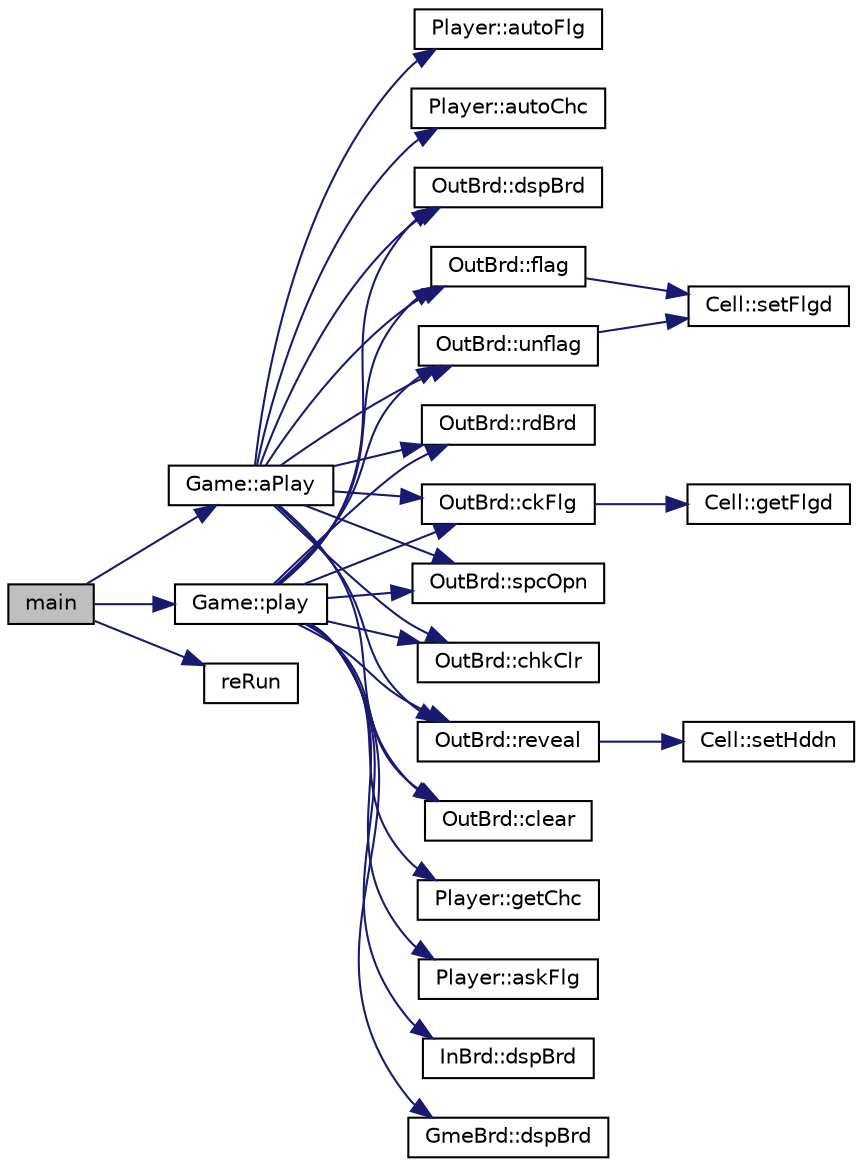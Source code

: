 digraph "main"
{
 // INTERACTIVE_SVG=YES
 // LATEX_PDF_SIZE
  edge [fontname="Helvetica",fontsize="10",labelfontname="Helvetica",labelfontsize="10"];
  node [fontname="Helvetica",fontsize="10",shape=record];
  rankdir="LR";
  Node1 [label="main",height=0.2,width=0.4,color="black", fillcolor="grey75", style="filled", fontcolor="black",tooltip=" "];
  Node1 -> Node2 [color="midnightblue",fontsize="10",style="solid"];
  Node2 [label="Game::aPlay",height=0.2,width=0.4,color="black", fillcolor="white", style="filled",URL="$dd/d1f/class_game.html#adc9795bcae2278f21f2510106a68aa4a",tooltip=" "];
  Node2 -> Node3 [color="midnightblue",fontsize="10",style="solid"];
  Node3 [label="Player::autoChc",height=0.2,width=0.4,color="black", fillcolor="white", style="filled",URL="$d8/d53/class_player.html#a9a5a3685995386ec8838dc5afaeb4369",tooltip=" "];
  Node2 -> Node4 [color="midnightblue",fontsize="10",style="solid"];
  Node4 [label="Player::autoFlg",height=0.2,width=0.4,color="black", fillcolor="white", style="filled",URL="$d8/d53/class_player.html#a4247a12755b827d0c0002f2aac93db03",tooltip=" "];
  Node2 -> Node5 [color="midnightblue",fontsize="10",style="solid"];
  Node5 [label="OutBrd::chkClr",height=0.2,width=0.4,color="black", fillcolor="white", style="filled",URL="$d0/df1/class_out_brd.html#a80ed53ea4a4ae752786cdc729cb4838f",tooltip=" "];
  Node2 -> Node6 [color="midnightblue",fontsize="10",style="solid"];
  Node6 [label="OutBrd::ckFlg",height=0.2,width=0.4,color="black", fillcolor="white", style="filled",URL="$d0/df1/class_out_brd.html#aa92302a7d20fb2e20522e37ed48be906",tooltip=" "];
  Node6 -> Node7 [color="midnightblue",fontsize="10",style="solid"];
  Node7 [label="Cell::getFlgd",height=0.2,width=0.4,color="black", fillcolor="white", style="filled",URL="$dd/d11/class_cell.html#a8692c2ff9061eeefd7355c2003ca376e",tooltip=" "];
  Node2 -> Node8 [color="midnightblue",fontsize="10",style="solid"];
  Node8 [label="OutBrd::clear",height=0.2,width=0.4,color="black", fillcolor="white", style="filled",URL="$d0/df1/class_out_brd.html#a82fca8e5252ad0300a663f07d2c8783d",tooltip=" "];
  Node2 -> Node9 [color="midnightblue",fontsize="10",style="solid"];
  Node9 [label="OutBrd::dspBrd",height=0.2,width=0.4,color="black", fillcolor="white", style="filled",URL="$d0/df1/class_out_brd.html#a07ad712503dc56ce0c4a94b625c4780a",tooltip=" "];
  Node2 -> Node10 [color="midnightblue",fontsize="10",style="solid"];
  Node10 [label="OutBrd::flag",height=0.2,width=0.4,color="black", fillcolor="white", style="filled",URL="$d0/df1/class_out_brd.html#aae382b8a171780c274e67a49328ef4d5",tooltip=" "];
  Node10 -> Node11 [color="midnightblue",fontsize="10",style="solid"];
  Node11 [label="Cell::setFlgd",height=0.2,width=0.4,color="black", fillcolor="white", style="filled",URL="$dd/d11/class_cell.html#aa190ef553aef63dda30047619b39fe7a",tooltip=" "];
  Node2 -> Node12 [color="midnightblue",fontsize="10",style="solid"];
  Node12 [label="OutBrd::rdBrd",height=0.2,width=0.4,color="black", fillcolor="white", style="filled",URL="$d0/df1/class_out_brd.html#a0af7ee8eef4871714011bc8f4e9971a6",tooltip=" "];
  Node2 -> Node13 [color="midnightblue",fontsize="10",style="solid"];
  Node13 [label="OutBrd::reveal",height=0.2,width=0.4,color="black", fillcolor="white", style="filled",URL="$d0/df1/class_out_brd.html#a4c07c984330c7d56eacb3154f41b731a",tooltip=" "];
  Node13 -> Node14 [color="midnightblue",fontsize="10",style="solid"];
  Node14 [label="Cell::setHddn",height=0.2,width=0.4,color="black", fillcolor="white", style="filled",URL="$dd/d11/class_cell.html#a89a43f48ffb2aacaf5961e46fd78e197",tooltip=" "];
  Node2 -> Node15 [color="midnightblue",fontsize="10",style="solid"];
  Node15 [label="OutBrd::spcOpn",height=0.2,width=0.4,color="black", fillcolor="white", style="filled",URL="$d0/df1/class_out_brd.html#af35a0c9f121c0b2dddf81e88304343b7",tooltip=" "];
  Node2 -> Node16 [color="midnightblue",fontsize="10",style="solid"];
  Node16 [label="OutBrd::unflag",height=0.2,width=0.4,color="black", fillcolor="white", style="filled",URL="$d0/df1/class_out_brd.html#ab33baa2658c6ccd009b3043fe389d0c4",tooltip=" "];
  Node16 -> Node11 [color="midnightblue",fontsize="10",style="solid"];
  Node1 -> Node17 [color="midnightblue",fontsize="10",style="solid"];
  Node17 [label="Game::play",height=0.2,width=0.4,color="black", fillcolor="white", style="filled",URL="$dd/d1f/class_game.html#aa333825d0bca80e91e53c7e23f053405",tooltip=" "];
  Node17 -> Node18 [color="midnightblue",fontsize="10",style="solid"];
  Node18 [label="Player::askFlg",height=0.2,width=0.4,color="black", fillcolor="white", style="filled",URL="$d8/d53/class_player.html#a2d07cc5039ccd5fe1af4dec145b7d717",tooltip=" "];
  Node17 -> Node5 [color="midnightblue",fontsize="10",style="solid"];
  Node17 -> Node6 [color="midnightblue",fontsize="10",style="solid"];
  Node17 -> Node8 [color="midnightblue",fontsize="10",style="solid"];
  Node17 -> Node19 [color="midnightblue",fontsize="10",style="solid"];
  Node19 [label="InBrd::dspBrd",height=0.2,width=0.4,color="black", fillcolor="white", style="filled",URL="$de/db8/class_in_brd.html#aa6d18ae85e12c4315b32f79830ab7719",tooltip=" "];
  Node17 -> Node20 [color="midnightblue",fontsize="10",style="solid"];
  Node20 [label="GmeBrd::dspBrd",height=0.2,width=0.4,color="black", fillcolor="white", style="filled",URL="$d7/d12/class_gme_brd.html#a5b068f96bc311c6d2e7b1f7e2d5fe4e0",tooltip=" "];
  Node17 -> Node9 [color="midnightblue",fontsize="10",style="solid"];
  Node17 -> Node10 [color="midnightblue",fontsize="10",style="solid"];
  Node17 -> Node21 [color="midnightblue",fontsize="10",style="solid"];
  Node21 [label="Player::getChc",height=0.2,width=0.4,color="black", fillcolor="white", style="filled",URL="$d8/d53/class_player.html#ac0410e4338e9abaa3173836a10547343",tooltip=" "];
  Node17 -> Node12 [color="midnightblue",fontsize="10",style="solid"];
  Node17 -> Node13 [color="midnightblue",fontsize="10",style="solid"];
  Node17 -> Node15 [color="midnightblue",fontsize="10",style="solid"];
  Node17 -> Node16 [color="midnightblue",fontsize="10",style="solid"];
  Node1 -> Node22 [color="midnightblue",fontsize="10",style="solid"];
  Node22 [label="reRun",height=0.2,width=0.4,color="black", fillcolor="white", style="filled",URL="$d6/d4d/_ante___gabrielle___project__2_8cpp.html#a6474a3e8ed6ba43cc3617394c045f7a8",tooltip=" "];
}
